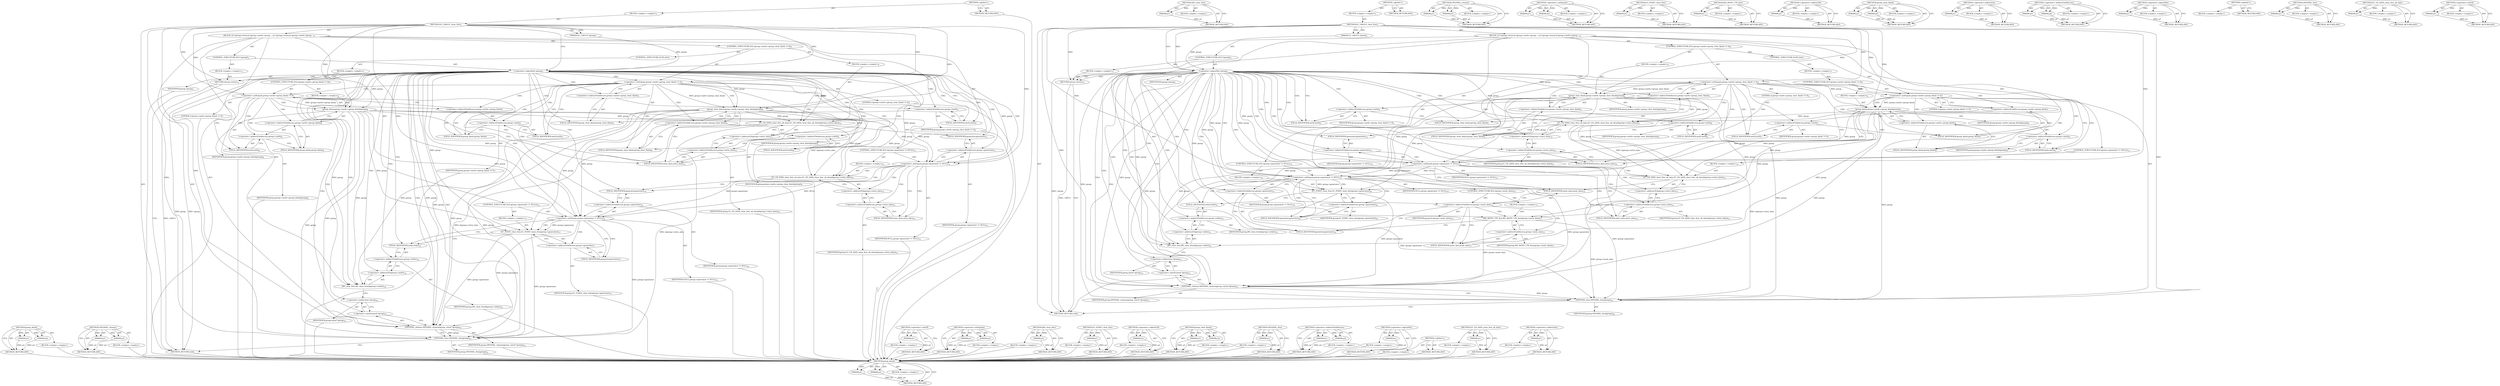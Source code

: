 digraph "&lt;operator&gt;.sizeOf" {
vulnerable_128 [label=<(METHOD,group_finish)>];
vulnerable_129 [label=<(PARAM,p1)>];
vulnerable_130 [label=<(PARAM,p2)>];
vulnerable_131 [label=<(BLOCK,&lt;empty&gt;,&lt;empty&gt;)>];
vulnerable_132 [label=<(METHOD_RETURN,ANY)>];
vulnerable_149 [label=<(METHOD,OPENSSL_cleanse)>];
vulnerable_150 [label=<(PARAM,p1)>];
vulnerable_151 [label=<(PARAM,p2)>];
vulnerable_152 [label=<(BLOCK,&lt;empty&gt;,&lt;empty&gt;)>];
vulnerable_153 [label=<(METHOD_RETURN,ANY)>];
vulnerable_6 [label=<(METHOD,&lt;global&gt;)<SUB>1</SUB>>];
vulnerable_7 [label=<(BLOCK,&lt;empty&gt;,&lt;empty&gt;)<SUB>1</SUB>>];
vulnerable_8 [label=<(METHOD,EC_GROUP_clear_free)<SUB>1</SUB>>];
vulnerable_9 [label=<(PARAM,EC_GROUP *group)<SUB>1</SUB>>];
vulnerable_10 [label=<(BLOCK,{
	if (!group) return;

	if (group-&gt;meth-&gt;group...,{
	if (!group) return;

	if (group-&gt;meth-&gt;group...)<SUB>2</SUB>>];
vulnerable_11 [label=<(CONTROL_STRUCTURE,IF,if (!group))<SUB>3</SUB>>];
vulnerable_12 [label=<(&lt;operator&gt;.logicalNot,!group)<SUB>3</SUB>>];
vulnerable_13 [label=<(IDENTIFIER,group,!group)<SUB>3</SUB>>];
vulnerable_14 [label=<(BLOCK,&lt;empty&gt;,&lt;empty&gt;)<SUB>3</SUB>>];
vulnerable_15 [label=<(RETURN,return;,return;)<SUB>3</SUB>>];
vulnerable_16 [label=<(CONTROL_STRUCTURE,IF,if (group-&gt;meth-&gt;group_clear_finish != 0))<SUB>5</SUB>>];
vulnerable_17 [label=<(&lt;operator&gt;.notEquals,group-&gt;meth-&gt;group_clear_finish != 0)<SUB>5</SUB>>];
vulnerable_18 [label=<(&lt;operator&gt;.indirectFieldAccess,group-&gt;meth-&gt;group_clear_finish)<SUB>5</SUB>>];
vulnerable_19 [label=<(&lt;operator&gt;.indirectFieldAccess,group-&gt;meth)<SUB>5</SUB>>];
vulnerable_20 [label=<(IDENTIFIER,group,group-&gt;meth-&gt;group_clear_finish != 0)<SUB>5</SUB>>];
vulnerable_21 [label=<(FIELD_IDENTIFIER,meth,meth)<SUB>5</SUB>>];
vulnerable_22 [label=<(FIELD_IDENTIFIER,group_clear_finish,group_clear_finish)<SUB>5</SUB>>];
vulnerable_23 [label=<(LITERAL,0,group-&gt;meth-&gt;group_clear_finish != 0)<SUB>5</SUB>>];
vulnerable_24 [label=<(BLOCK,&lt;empty&gt;,&lt;empty&gt;)<SUB>6</SUB>>];
vulnerable_25 [label=<(group_clear_finish,group-&gt;meth-&gt;group_clear_finish(group))<SUB>6</SUB>>];
vulnerable_26 [label=<(&lt;operator&gt;.indirectFieldAccess,group-&gt;meth-&gt;group_clear_finish)<SUB>6</SUB>>];
vulnerable_27 [label=<(&lt;operator&gt;.indirectFieldAccess,group-&gt;meth)<SUB>6</SUB>>];
vulnerable_28 [label=<(IDENTIFIER,group,group-&gt;meth-&gt;group_clear_finish(group))<SUB>6</SUB>>];
vulnerable_29 [label=<(FIELD_IDENTIFIER,meth,meth)<SUB>6</SUB>>];
vulnerable_30 [label=<(FIELD_IDENTIFIER,group_clear_finish,group_clear_finish)<SUB>6</SUB>>];
vulnerable_31 [label=<(IDENTIFIER,group,group-&gt;meth-&gt;group_clear_finish(group))<SUB>6</SUB>>];
vulnerable_32 [label=<(CONTROL_STRUCTURE,ELSE,else)<SUB>7</SUB>>];
vulnerable_33 [label=<(BLOCK,&lt;empty&gt;,&lt;empty&gt;)<SUB>7</SUB>>];
vulnerable_34 [label=<(CONTROL_STRUCTURE,IF,if (group-&gt;meth-&gt;group_finish != 0))<SUB>7</SUB>>];
vulnerable_35 [label=<(&lt;operator&gt;.notEquals,group-&gt;meth-&gt;group_finish != 0)<SUB>7</SUB>>];
vulnerable_36 [label=<(&lt;operator&gt;.indirectFieldAccess,group-&gt;meth-&gt;group_finish)<SUB>7</SUB>>];
vulnerable_37 [label=<(&lt;operator&gt;.indirectFieldAccess,group-&gt;meth)<SUB>7</SUB>>];
vulnerable_38 [label=<(IDENTIFIER,group,group-&gt;meth-&gt;group_finish != 0)<SUB>7</SUB>>];
vulnerable_39 [label=<(FIELD_IDENTIFIER,meth,meth)<SUB>7</SUB>>];
vulnerable_40 [label=<(FIELD_IDENTIFIER,group_finish,group_finish)<SUB>7</SUB>>];
vulnerable_41 [label=<(LITERAL,0,group-&gt;meth-&gt;group_finish != 0)<SUB>7</SUB>>];
vulnerable_42 [label=<(BLOCK,&lt;empty&gt;,&lt;empty&gt;)<SUB>8</SUB>>];
vulnerable_43 [label=<(group_finish,group-&gt;meth-&gt;group_finish(group))<SUB>8</SUB>>];
vulnerable_44 [label=<(&lt;operator&gt;.indirectFieldAccess,group-&gt;meth-&gt;group_finish)<SUB>8</SUB>>];
vulnerable_45 [label=<(&lt;operator&gt;.indirectFieldAccess,group-&gt;meth)<SUB>8</SUB>>];
vulnerable_46 [label=<(IDENTIFIER,group,group-&gt;meth-&gt;group_finish(group))<SUB>8</SUB>>];
vulnerable_47 [label=<(FIELD_IDENTIFIER,meth,meth)<SUB>8</SUB>>];
vulnerable_48 [label=<(FIELD_IDENTIFIER,group_finish,group_finish)<SUB>8</SUB>>];
vulnerable_49 [label=<(IDENTIFIER,group,group-&gt;meth-&gt;group_finish(group))<SUB>8</SUB>>];
vulnerable_50 [label=<(EC_EX_DATA_clear_free_all_data,EC_EX_DATA_clear_free_all_data(&amp;group-&gt;extra_data))<SUB>10</SUB>>];
vulnerable_51 [label=<(&lt;operator&gt;.addressOf,&amp;group-&gt;extra_data)<SUB>10</SUB>>];
vulnerable_52 [label=<(&lt;operator&gt;.indirectFieldAccess,group-&gt;extra_data)<SUB>10</SUB>>];
vulnerable_53 [label=<(IDENTIFIER,group,EC_EX_DATA_clear_free_all_data(&amp;group-&gt;extra_data))<SUB>10</SUB>>];
vulnerable_54 [label=<(FIELD_IDENTIFIER,extra_data,extra_data)<SUB>10</SUB>>];
vulnerable_55 [label=<(CONTROL_STRUCTURE,IF,if (group-&gt;generator != NULL))<SUB>12</SUB>>];
vulnerable_56 [label=<(&lt;operator&gt;.notEquals,group-&gt;generator != NULL)<SUB>12</SUB>>];
vulnerable_57 [label=<(&lt;operator&gt;.indirectFieldAccess,group-&gt;generator)<SUB>12</SUB>>];
vulnerable_58 [label=<(IDENTIFIER,group,group-&gt;generator != NULL)<SUB>12</SUB>>];
vulnerable_59 [label=<(FIELD_IDENTIFIER,generator,generator)<SUB>12</SUB>>];
vulnerable_60 [label=<(IDENTIFIER,NULL,group-&gt;generator != NULL)<SUB>12</SUB>>];
vulnerable_61 [label=<(BLOCK,&lt;empty&gt;,&lt;empty&gt;)<SUB>14</SUB>>];
vulnerable_62 [label=<(EC_EX_DATA_clear_free_all_data,EC_EX_DATA_clear_free_all_data(&amp;group-&gt;extra_data))<SUB>14</SUB>>];
vulnerable_63 [label=<(&lt;operator&gt;.addressOf,&amp;group-&gt;extra_data)<SUB>14</SUB>>];
vulnerable_64 [label=<(&lt;operator&gt;.indirectFieldAccess,group-&gt;extra_data)<SUB>14</SUB>>];
vulnerable_65 [label=<(IDENTIFIER,group,EC_EX_DATA_clear_free_all_data(&amp;group-&gt;extra_data))<SUB>14</SUB>>];
vulnerable_66 [label=<(FIELD_IDENTIFIER,extra_data,extra_data)<SUB>14</SUB>>];
vulnerable_67 [label=<(CONTROL_STRUCTURE,IF,if (group-&gt;generator != NULL))<SUB>16</SUB>>];
vulnerable_68 [label=<(&lt;operator&gt;.notEquals,group-&gt;generator != NULL)<SUB>16</SUB>>];
vulnerable_69 [label=<(&lt;operator&gt;.indirectFieldAccess,group-&gt;generator)<SUB>16</SUB>>];
vulnerable_70 [label=<(IDENTIFIER,group,group-&gt;generator != NULL)<SUB>16</SUB>>];
vulnerable_71 [label=<(FIELD_IDENTIFIER,generator,generator)<SUB>16</SUB>>];
vulnerable_72 [label=<(IDENTIFIER,NULL,group-&gt;generator != NULL)<SUB>16</SUB>>];
vulnerable_73 [label=<(BLOCK,&lt;empty&gt;,&lt;empty&gt;)<SUB>17</SUB>>];
vulnerable_74 [label=<(EC_POINT_clear_free,EC_POINT_clear_free(group-&gt;generator))<SUB>17</SUB>>];
vulnerable_75 [label=<(&lt;operator&gt;.indirectFieldAccess,group-&gt;generator)<SUB>17</SUB>>];
vulnerable_76 [label=<(IDENTIFIER,group,EC_POINT_clear_free(group-&gt;generator))<SUB>17</SUB>>];
vulnerable_77 [label=<(FIELD_IDENTIFIER,generator,generator)<SUB>17</SUB>>];
vulnerable_78 [label=<(BN_clear_free,BN_clear_free(&amp;group-&gt;order))<SUB>18</SUB>>];
vulnerable_79 [label=<(&lt;operator&gt;.addressOf,&amp;group-&gt;order)<SUB>18</SUB>>];
vulnerable_80 [label=<(&lt;operator&gt;.indirectFieldAccess,group-&gt;order)<SUB>18</SUB>>];
vulnerable_81 [label=<(IDENTIFIER,group,BN_clear_free(&amp;group-&gt;order))<SUB>18</SUB>>];
vulnerable_82 [label=<(FIELD_IDENTIFIER,order,order)<SUB>18</SUB>>];
vulnerable_83 [label=<(OPENSSL_cleanse,OPENSSL_cleanse(group, sizeof *group))<SUB>20</SUB>>];
vulnerable_84 [label=<(IDENTIFIER,group,OPENSSL_cleanse(group, sizeof *group))<SUB>20</SUB>>];
vulnerable_85 [label=<(&lt;operator&gt;.sizeOf,sizeof *group)<SUB>20</SUB>>];
vulnerable_86 [label=<(&lt;operator&gt;.indirection,*group)<SUB>20</SUB>>];
vulnerable_87 [label=<(IDENTIFIER,group,sizeof *group)<SUB>20</SUB>>];
vulnerable_88 [label=<(OPENSSL_free,OPENSSL_free(group))<SUB>21</SUB>>];
vulnerable_89 [label=<(IDENTIFIER,group,OPENSSL_free(group))<SUB>21</SUB>>];
vulnerable_90 [label=<(METHOD_RETURN,void)<SUB>1</SUB>>];
vulnerable_92 [label=<(METHOD_RETURN,ANY)<SUB>1</SUB>>];
vulnerable_154 [label=<(METHOD,&lt;operator&gt;.sizeOf)>];
vulnerable_155 [label=<(PARAM,p1)>];
vulnerable_156 [label=<(BLOCK,&lt;empty&gt;,&lt;empty&gt;)>];
vulnerable_157 [label=<(METHOD_RETURN,ANY)>];
vulnerable_113 [label=<(METHOD,&lt;operator&gt;.notEquals)>];
vulnerable_114 [label=<(PARAM,p1)>];
vulnerable_115 [label=<(PARAM,p2)>];
vulnerable_116 [label=<(BLOCK,&lt;empty&gt;,&lt;empty&gt;)>];
vulnerable_117 [label=<(METHOD_RETURN,ANY)>];
vulnerable_145 [label=<(METHOD,BN_clear_free)>];
vulnerable_146 [label=<(PARAM,p1)>];
vulnerable_147 [label=<(BLOCK,&lt;empty&gt;,&lt;empty&gt;)>];
vulnerable_148 [label=<(METHOD_RETURN,ANY)>];
vulnerable_141 [label=<(METHOD,EC_POINT_clear_free)>];
vulnerable_142 [label=<(PARAM,p1)>];
vulnerable_143 [label=<(BLOCK,&lt;empty&gt;,&lt;empty&gt;)>];
vulnerable_144 [label=<(METHOD_RETURN,ANY)>];
vulnerable_137 [label=<(METHOD,&lt;operator&gt;.addressOf)>];
vulnerable_138 [label=<(PARAM,p1)>];
vulnerable_139 [label=<(BLOCK,&lt;empty&gt;,&lt;empty&gt;)>];
vulnerable_140 [label=<(METHOD_RETURN,ANY)>];
vulnerable_123 [label=<(METHOD,group_clear_finish)>];
vulnerable_124 [label=<(PARAM,p1)>];
vulnerable_125 [label=<(PARAM,p2)>];
vulnerable_126 [label=<(BLOCK,&lt;empty&gt;,&lt;empty&gt;)>];
vulnerable_127 [label=<(METHOD_RETURN,ANY)>];
vulnerable_162 [label=<(METHOD,OPENSSL_free)>];
vulnerable_163 [label=<(PARAM,p1)>];
vulnerable_164 [label=<(BLOCK,&lt;empty&gt;,&lt;empty&gt;)>];
vulnerable_165 [label=<(METHOD_RETURN,ANY)>];
vulnerable_118 [label=<(METHOD,&lt;operator&gt;.indirectFieldAccess)>];
vulnerable_119 [label=<(PARAM,p1)>];
vulnerable_120 [label=<(PARAM,p2)>];
vulnerable_121 [label=<(BLOCK,&lt;empty&gt;,&lt;empty&gt;)>];
vulnerable_122 [label=<(METHOD_RETURN,ANY)>];
vulnerable_109 [label=<(METHOD,&lt;operator&gt;.logicalNot)>];
vulnerable_110 [label=<(PARAM,p1)>];
vulnerable_111 [label=<(BLOCK,&lt;empty&gt;,&lt;empty&gt;)>];
vulnerable_112 [label=<(METHOD_RETURN,ANY)>];
vulnerable_103 [label=<(METHOD,&lt;global&gt;)<SUB>1</SUB>>];
vulnerable_104 [label=<(BLOCK,&lt;empty&gt;,&lt;empty&gt;)>];
vulnerable_105 [label=<(METHOD_RETURN,ANY)>];
vulnerable_133 [label=<(METHOD,EC_EX_DATA_clear_free_all_data)>];
vulnerable_134 [label=<(PARAM,p1)>];
vulnerable_135 [label=<(BLOCK,&lt;empty&gt;,&lt;empty&gt;)>];
vulnerable_136 [label=<(METHOD_RETURN,ANY)>];
vulnerable_158 [label=<(METHOD,&lt;operator&gt;.indirection)>];
vulnerable_159 [label=<(PARAM,p1)>];
vulnerable_160 [label=<(BLOCK,&lt;empty&gt;,&lt;empty&gt;)>];
vulnerable_161 [label=<(METHOD_RETURN,ANY)>];
fixed_137 [label=<(METHOD,group_finish)>];
fixed_138 [label=<(PARAM,p1)>];
fixed_139 [label=<(PARAM,p2)>];
fixed_140 [label=<(BLOCK,&lt;empty&gt;,&lt;empty&gt;)>];
fixed_141 [label=<(METHOD_RETURN,ANY)>];
fixed_158 [label=<(METHOD,BN_clear_free)>];
fixed_159 [label=<(PARAM,p1)>];
fixed_160 [label=<(BLOCK,&lt;empty&gt;,&lt;empty&gt;)>];
fixed_161 [label=<(METHOD_RETURN,ANY)>];
fixed_6 [label=<(METHOD,&lt;global&gt;)<SUB>1</SUB>>];
fixed_7 [label=<(BLOCK,&lt;empty&gt;,&lt;empty&gt;)<SUB>1</SUB>>];
fixed_8 [label=<(METHOD,EC_GROUP_clear_free)<SUB>1</SUB>>];
fixed_9 [label=<(PARAM,EC_GROUP *group)<SUB>1</SUB>>];
fixed_10 [label=<(BLOCK,{
	if (!group) return;

	if (group-&gt;meth-&gt;group...,{
	if (!group) return;

	if (group-&gt;meth-&gt;group...)<SUB>2</SUB>>];
fixed_11 [label=<(CONTROL_STRUCTURE,IF,if (!group))<SUB>3</SUB>>];
fixed_12 [label=<(&lt;operator&gt;.logicalNot,!group)<SUB>3</SUB>>];
fixed_13 [label=<(IDENTIFIER,group,!group)<SUB>3</SUB>>];
fixed_14 [label=<(BLOCK,&lt;empty&gt;,&lt;empty&gt;)<SUB>3</SUB>>];
fixed_15 [label=<(RETURN,return;,return;)<SUB>3</SUB>>];
fixed_16 [label=<(CONTROL_STRUCTURE,IF,if (group-&gt;meth-&gt;group_clear_finish != 0))<SUB>5</SUB>>];
fixed_17 [label=<(&lt;operator&gt;.notEquals,group-&gt;meth-&gt;group_clear_finish != 0)<SUB>5</SUB>>];
fixed_18 [label=<(&lt;operator&gt;.indirectFieldAccess,group-&gt;meth-&gt;group_clear_finish)<SUB>5</SUB>>];
fixed_19 [label=<(&lt;operator&gt;.indirectFieldAccess,group-&gt;meth)<SUB>5</SUB>>];
fixed_20 [label=<(IDENTIFIER,group,group-&gt;meth-&gt;group_clear_finish != 0)<SUB>5</SUB>>];
fixed_21 [label=<(FIELD_IDENTIFIER,meth,meth)<SUB>5</SUB>>];
fixed_22 [label=<(FIELD_IDENTIFIER,group_clear_finish,group_clear_finish)<SUB>5</SUB>>];
fixed_23 [label=<(LITERAL,0,group-&gt;meth-&gt;group_clear_finish != 0)<SUB>5</SUB>>];
fixed_24 [label=<(BLOCK,&lt;empty&gt;,&lt;empty&gt;)<SUB>6</SUB>>];
fixed_25 [label=<(group_clear_finish,group-&gt;meth-&gt;group_clear_finish(group))<SUB>6</SUB>>];
fixed_26 [label=<(&lt;operator&gt;.indirectFieldAccess,group-&gt;meth-&gt;group_clear_finish)<SUB>6</SUB>>];
fixed_27 [label=<(&lt;operator&gt;.indirectFieldAccess,group-&gt;meth)<SUB>6</SUB>>];
fixed_28 [label=<(IDENTIFIER,group,group-&gt;meth-&gt;group_clear_finish(group))<SUB>6</SUB>>];
fixed_29 [label=<(FIELD_IDENTIFIER,meth,meth)<SUB>6</SUB>>];
fixed_30 [label=<(FIELD_IDENTIFIER,group_clear_finish,group_clear_finish)<SUB>6</SUB>>];
fixed_31 [label=<(IDENTIFIER,group,group-&gt;meth-&gt;group_clear_finish(group))<SUB>6</SUB>>];
fixed_32 [label=<(CONTROL_STRUCTURE,ELSE,else)<SUB>7</SUB>>];
fixed_33 [label=<(BLOCK,&lt;empty&gt;,&lt;empty&gt;)<SUB>7</SUB>>];
fixed_34 [label=<(CONTROL_STRUCTURE,IF,if (group-&gt;meth-&gt;group_finish != 0))<SUB>7</SUB>>];
fixed_35 [label=<(&lt;operator&gt;.notEquals,group-&gt;meth-&gt;group_finish != 0)<SUB>7</SUB>>];
fixed_36 [label=<(&lt;operator&gt;.indirectFieldAccess,group-&gt;meth-&gt;group_finish)<SUB>7</SUB>>];
fixed_37 [label=<(&lt;operator&gt;.indirectFieldAccess,group-&gt;meth)<SUB>7</SUB>>];
fixed_38 [label=<(IDENTIFIER,group,group-&gt;meth-&gt;group_finish != 0)<SUB>7</SUB>>];
fixed_39 [label=<(FIELD_IDENTIFIER,meth,meth)<SUB>7</SUB>>];
fixed_40 [label=<(FIELD_IDENTIFIER,group_finish,group_finish)<SUB>7</SUB>>];
fixed_41 [label=<(LITERAL,0,group-&gt;meth-&gt;group_finish != 0)<SUB>7</SUB>>];
fixed_42 [label=<(BLOCK,&lt;empty&gt;,&lt;empty&gt;)<SUB>8</SUB>>];
fixed_43 [label=<(group_finish,group-&gt;meth-&gt;group_finish(group))<SUB>8</SUB>>];
fixed_44 [label=<(&lt;operator&gt;.indirectFieldAccess,group-&gt;meth-&gt;group_finish)<SUB>8</SUB>>];
fixed_45 [label=<(&lt;operator&gt;.indirectFieldAccess,group-&gt;meth)<SUB>8</SUB>>];
fixed_46 [label=<(IDENTIFIER,group,group-&gt;meth-&gt;group_finish(group))<SUB>8</SUB>>];
fixed_47 [label=<(FIELD_IDENTIFIER,meth,meth)<SUB>8</SUB>>];
fixed_48 [label=<(FIELD_IDENTIFIER,group_finish,group_finish)<SUB>8</SUB>>];
fixed_49 [label=<(IDENTIFIER,group,group-&gt;meth-&gt;group_finish(group))<SUB>8</SUB>>];
fixed_50 [label=<(EC_EX_DATA_clear_free_all_data,EC_EX_DATA_clear_free_all_data(&amp;group-&gt;extra_data))<SUB>10</SUB>>];
fixed_51 [label=<(&lt;operator&gt;.addressOf,&amp;group-&gt;extra_data)<SUB>10</SUB>>];
fixed_52 [label=<(&lt;operator&gt;.indirectFieldAccess,group-&gt;extra_data)<SUB>10</SUB>>];
fixed_53 [label=<(IDENTIFIER,group,EC_EX_DATA_clear_free_all_data(&amp;group-&gt;extra_data))<SUB>10</SUB>>];
fixed_54 [label=<(FIELD_IDENTIFIER,extra_data,extra_data)<SUB>10</SUB>>];
fixed_55 [label=<(CONTROL_STRUCTURE,IF,if (group-&gt;generator != NULL))<SUB>12</SUB>>];
fixed_56 [label=<(&lt;operator&gt;.notEquals,group-&gt;generator != NULL)<SUB>12</SUB>>];
fixed_57 [label=<(&lt;operator&gt;.indirectFieldAccess,group-&gt;generator)<SUB>12</SUB>>];
fixed_58 [label=<(IDENTIFIER,group,group-&gt;generator != NULL)<SUB>12</SUB>>];
fixed_59 [label=<(FIELD_IDENTIFIER,generator,generator)<SUB>12</SUB>>];
fixed_60 [label=<(IDENTIFIER,NULL,group-&gt;generator != NULL)<SUB>12</SUB>>];
fixed_61 [label=<(BLOCK,&lt;empty&gt;,&lt;empty&gt;)<SUB>14</SUB>>];
fixed_62 [label=<(EC_EX_DATA_clear_free_all_data,EC_EX_DATA_clear_free_all_data(&amp;group-&gt;extra_data))<SUB>14</SUB>>];
fixed_63 [label=<(&lt;operator&gt;.addressOf,&amp;group-&gt;extra_data)<SUB>14</SUB>>];
fixed_64 [label=<(&lt;operator&gt;.indirectFieldAccess,group-&gt;extra_data)<SUB>14</SUB>>];
fixed_65 [label=<(IDENTIFIER,group,EC_EX_DATA_clear_free_all_data(&amp;group-&gt;extra_data))<SUB>14</SUB>>];
fixed_66 [label=<(FIELD_IDENTIFIER,extra_data,extra_data)<SUB>14</SUB>>];
fixed_67 [label=<(CONTROL_STRUCTURE,IF,if (group-&gt;mont_data))<SUB>16</SUB>>];
fixed_68 [label=<(&lt;operator&gt;.indirectFieldAccess,group-&gt;mont_data)<SUB>16</SUB>>];
fixed_69 [label=<(IDENTIFIER,group,if (group-&gt;mont_data))<SUB>16</SUB>>];
fixed_70 [label=<(FIELD_IDENTIFIER,mont_data,mont_data)<SUB>16</SUB>>];
fixed_71 [label=<(BLOCK,&lt;empty&gt;,&lt;empty&gt;)<SUB>17</SUB>>];
fixed_72 [label=<(BN_MONT_CTX_free,BN_MONT_CTX_free(group-&gt;mont_data))<SUB>17</SUB>>];
fixed_73 [label=<(&lt;operator&gt;.indirectFieldAccess,group-&gt;mont_data)<SUB>17</SUB>>];
fixed_74 [label=<(IDENTIFIER,group,BN_MONT_CTX_free(group-&gt;mont_data))<SUB>17</SUB>>];
fixed_75 [label=<(FIELD_IDENTIFIER,mont_data,mont_data)<SUB>17</SUB>>];
fixed_76 [label=<(CONTROL_STRUCTURE,IF,if (group-&gt;generator != NULL))<SUB>19</SUB>>];
fixed_77 [label=<(&lt;operator&gt;.notEquals,group-&gt;generator != NULL)<SUB>19</SUB>>];
fixed_78 [label=<(&lt;operator&gt;.indirectFieldAccess,group-&gt;generator)<SUB>19</SUB>>];
fixed_79 [label=<(IDENTIFIER,group,group-&gt;generator != NULL)<SUB>19</SUB>>];
fixed_80 [label=<(FIELD_IDENTIFIER,generator,generator)<SUB>19</SUB>>];
fixed_81 [label=<(IDENTIFIER,NULL,group-&gt;generator != NULL)<SUB>19</SUB>>];
fixed_82 [label=<(BLOCK,&lt;empty&gt;,&lt;empty&gt;)<SUB>20</SUB>>];
fixed_83 [label=<(EC_POINT_clear_free,EC_POINT_clear_free(group-&gt;generator))<SUB>20</SUB>>];
fixed_84 [label=<(&lt;operator&gt;.indirectFieldAccess,group-&gt;generator)<SUB>20</SUB>>];
fixed_85 [label=<(IDENTIFIER,group,EC_POINT_clear_free(group-&gt;generator))<SUB>20</SUB>>];
fixed_86 [label=<(FIELD_IDENTIFIER,generator,generator)<SUB>20</SUB>>];
fixed_87 [label=<(BN_clear_free,BN_clear_free(&amp;group-&gt;order))<SUB>21</SUB>>];
fixed_88 [label=<(&lt;operator&gt;.addressOf,&amp;group-&gt;order)<SUB>21</SUB>>];
fixed_89 [label=<(&lt;operator&gt;.indirectFieldAccess,group-&gt;order)<SUB>21</SUB>>];
fixed_90 [label=<(IDENTIFIER,group,BN_clear_free(&amp;group-&gt;order))<SUB>21</SUB>>];
fixed_91 [label=<(FIELD_IDENTIFIER,order,order)<SUB>21</SUB>>];
fixed_92 [label=<(OPENSSL_cleanse,OPENSSL_cleanse(group, sizeof *group))<SUB>23</SUB>>];
fixed_93 [label=<(IDENTIFIER,group,OPENSSL_cleanse(group, sizeof *group))<SUB>23</SUB>>];
fixed_94 [label=<(&lt;operator&gt;.sizeOf,sizeof *group)<SUB>23</SUB>>];
fixed_95 [label=<(&lt;operator&gt;.indirection,*group)<SUB>23</SUB>>];
fixed_96 [label=<(IDENTIFIER,group,sizeof *group)<SUB>23</SUB>>];
fixed_97 [label=<(OPENSSL_free,OPENSSL_free(group))<SUB>24</SUB>>];
fixed_98 [label=<(IDENTIFIER,group,OPENSSL_free(group))<SUB>24</SUB>>];
fixed_99 [label=<(METHOD_RETURN,void)<SUB>1</SUB>>];
fixed_101 [label=<(METHOD_RETURN,ANY)<SUB>1</SUB>>];
fixed_162 [label=<(METHOD,OPENSSL_cleanse)>];
fixed_163 [label=<(PARAM,p1)>];
fixed_164 [label=<(PARAM,p2)>];
fixed_165 [label=<(BLOCK,&lt;empty&gt;,&lt;empty&gt;)>];
fixed_166 [label=<(METHOD_RETURN,ANY)>];
fixed_122 [label=<(METHOD,&lt;operator&gt;.notEquals)>];
fixed_123 [label=<(PARAM,p1)>];
fixed_124 [label=<(PARAM,p2)>];
fixed_125 [label=<(BLOCK,&lt;empty&gt;,&lt;empty&gt;)>];
fixed_126 [label=<(METHOD_RETURN,ANY)>];
fixed_154 [label=<(METHOD,EC_POINT_clear_free)>];
fixed_155 [label=<(PARAM,p1)>];
fixed_156 [label=<(BLOCK,&lt;empty&gt;,&lt;empty&gt;)>];
fixed_157 [label=<(METHOD_RETURN,ANY)>];
fixed_150 [label=<(METHOD,BN_MONT_CTX_free)>];
fixed_151 [label=<(PARAM,p1)>];
fixed_152 [label=<(BLOCK,&lt;empty&gt;,&lt;empty&gt;)>];
fixed_153 [label=<(METHOD_RETURN,ANY)>];
fixed_146 [label=<(METHOD,&lt;operator&gt;.addressOf)>];
fixed_147 [label=<(PARAM,p1)>];
fixed_148 [label=<(BLOCK,&lt;empty&gt;,&lt;empty&gt;)>];
fixed_149 [label=<(METHOD_RETURN,ANY)>];
fixed_132 [label=<(METHOD,group_clear_finish)>];
fixed_133 [label=<(PARAM,p1)>];
fixed_134 [label=<(PARAM,p2)>];
fixed_135 [label=<(BLOCK,&lt;empty&gt;,&lt;empty&gt;)>];
fixed_136 [label=<(METHOD_RETURN,ANY)>];
fixed_171 [label=<(METHOD,&lt;operator&gt;.indirection)>];
fixed_172 [label=<(PARAM,p1)>];
fixed_173 [label=<(BLOCK,&lt;empty&gt;,&lt;empty&gt;)>];
fixed_174 [label=<(METHOD_RETURN,ANY)>];
fixed_127 [label=<(METHOD,&lt;operator&gt;.indirectFieldAccess)>];
fixed_128 [label=<(PARAM,p1)>];
fixed_129 [label=<(PARAM,p2)>];
fixed_130 [label=<(BLOCK,&lt;empty&gt;,&lt;empty&gt;)>];
fixed_131 [label=<(METHOD_RETURN,ANY)>];
fixed_118 [label=<(METHOD,&lt;operator&gt;.logicalNot)>];
fixed_119 [label=<(PARAM,p1)>];
fixed_120 [label=<(BLOCK,&lt;empty&gt;,&lt;empty&gt;)>];
fixed_121 [label=<(METHOD_RETURN,ANY)>];
fixed_112 [label=<(METHOD,&lt;global&gt;)<SUB>1</SUB>>];
fixed_113 [label=<(BLOCK,&lt;empty&gt;,&lt;empty&gt;)>];
fixed_114 [label=<(METHOD_RETURN,ANY)>];
fixed_175 [label=<(METHOD,OPENSSL_free)>];
fixed_176 [label=<(PARAM,p1)>];
fixed_177 [label=<(BLOCK,&lt;empty&gt;,&lt;empty&gt;)>];
fixed_178 [label=<(METHOD_RETURN,ANY)>];
fixed_142 [label=<(METHOD,EC_EX_DATA_clear_free_all_data)>];
fixed_143 [label=<(PARAM,p1)>];
fixed_144 [label=<(BLOCK,&lt;empty&gt;,&lt;empty&gt;)>];
fixed_145 [label=<(METHOD_RETURN,ANY)>];
fixed_167 [label=<(METHOD,&lt;operator&gt;.sizeOf)>];
fixed_168 [label=<(PARAM,p1)>];
fixed_169 [label=<(BLOCK,&lt;empty&gt;,&lt;empty&gt;)>];
fixed_170 [label=<(METHOD_RETURN,ANY)>];
vulnerable_128 -> vulnerable_129  [key=0, label="AST: "];
vulnerable_128 -> vulnerable_129  [key=1, label="DDG: "];
vulnerable_128 -> vulnerable_131  [key=0, label="AST: "];
vulnerable_128 -> vulnerable_130  [key=0, label="AST: "];
vulnerable_128 -> vulnerable_130  [key=1, label="DDG: "];
vulnerable_128 -> vulnerable_132  [key=0, label="AST: "];
vulnerable_128 -> vulnerable_132  [key=1, label="CFG: "];
vulnerable_129 -> vulnerable_132  [key=0, label="DDG: p1"];
vulnerable_130 -> vulnerable_132  [key=0, label="DDG: p2"];
vulnerable_131 -> fixed_137  [key=0];
vulnerable_132 -> fixed_137  [key=0];
vulnerable_149 -> vulnerable_150  [key=0, label="AST: "];
vulnerable_149 -> vulnerable_150  [key=1, label="DDG: "];
vulnerable_149 -> vulnerable_152  [key=0, label="AST: "];
vulnerable_149 -> vulnerable_151  [key=0, label="AST: "];
vulnerable_149 -> vulnerable_151  [key=1, label="DDG: "];
vulnerable_149 -> vulnerable_153  [key=0, label="AST: "];
vulnerable_149 -> vulnerable_153  [key=1, label="CFG: "];
vulnerable_150 -> vulnerable_153  [key=0, label="DDG: p1"];
vulnerable_151 -> vulnerable_153  [key=0, label="DDG: p2"];
vulnerable_152 -> fixed_137  [key=0];
vulnerable_153 -> fixed_137  [key=0];
vulnerable_6 -> vulnerable_7  [key=0, label="AST: "];
vulnerable_6 -> vulnerable_92  [key=0, label="AST: "];
vulnerable_6 -> vulnerable_92  [key=1, label="CFG: "];
vulnerable_7 -> vulnerable_8  [key=0, label="AST: "];
vulnerable_8 -> vulnerable_9  [key=0, label="AST: "];
vulnerable_8 -> vulnerable_9  [key=1, label="DDG: "];
vulnerable_8 -> vulnerable_10  [key=0, label="AST: "];
vulnerable_8 -> vulnerable_90  [key=0, label="AST: "];
vulnerable_8 -> vulnerable_12  [key=0, label="CFG: "];
vulnerable_8 -> vulnerable_12  [key=1, label="DDG: "];
vulnerable_8 -> vulnerable_83  [key=0, label="DDG: "];
vulnerable_8 -> vulnerable_88  [key=0, label="DDG: "];
vulnerable_8 -> vulnerable_15  [key=0, label="DDG: "];
vulnerable_8 -> vulnerable_17  [key=0, label="DDG: "];
vulnerable_8 -> vulnerable_56  [key=0, label="DDG: "];
vulnerable_8 -> vulnerable_68  [key=0, label="DDG: "];
vulnerable_8 -> vulnerable_25  [key=0, label="DDG: "];
vulnerable_8 -> vulnerable_35  [key=0, label="DDG: "];
vulnerable_8 -> vulnerable_43  [key=0, label="DDG: "];
vulnerable_9 -> vulnerable_12  [key=0, label="DDG: group"];
vulnerable_10 -> vulnerable_11  [key=0, label="AST: "];
vulnerable_10 -> vulnerable_16  [key=0, label="AST: "];
vulnerable_10 -> vulnerable_50  [key=0, label="AST: "];
vulnerable_10 -> vulnerable_55  [key=0, label="AST: "];
vulnerable_10 -> vulnerable_67  [key=0, label="AST: "];
vulnerable_10 -> vulnerable_78  [key=0, label="AST: "];
vulnerable_10 -> vulnerable_83  [key=0, label="AST: "];
vulnerable_10 -> vulnerable_88  [key=0, label="AST: "];
vulnerable_11 -> vulnerable_12  [key=0, label="AST: "];
vulnerable_11 -> vulnerable_14  [key=0, label="AST: "];
vulnerable_12 -> vulnerable_13  [key=0, label="AST: "];
vulnerable_12 -> vulnerable_15  [key=0, label="CFG: "];
vulnerable_12 -> vulnerable_15  [key=1, label="CDG: "];
vulnerable_12 -> vulnerable_21  [key=0, label="CFG: "];
vulnerable_12 -> vulnerable_21  [key=1, label="CDG: "];
vulnerable_12 -> vulnerable_90  [key=0, label="DDG: group"];
vulnerable_12 -> vulnerable_90  [key=1, label="DDG: !group"];
vulnerable_12 -> vulnerable_50  [key=0, label="DDG: group"];
vulnerable_12 -> vulnerable_50  [key=1, label="CDG: "];
vulnerable_12 -> vulnerable_78  [key=0, label="DDG: group"];
vulnerable_12 -> vulnerable_78  [key=1, label="CDG: "];
vulnerable_12 -> vulnerable_83  [key=0, label="DDG: group"];
vulnerable_12 -> vulnerable_83  [key=1, label="CDG: "];
vulnerable_12 -> vulnerable_88  [key=0, label="DDG: group"];
vulnerable_12 -> vulnerable_88  [key=1, label="CDG: "];
vulnerable_12 -> vulnerable_56  [key=0, label="DDG: group"];
vulnerable_12 -> vulnerable_56  [key=1, label="CDG: "];
vulnerable_12 -> vulnerable_68  [key=0, label="DDG: group"];
vulnerable_12 -> vulnerable_68  [key=1, label="CDG: "];
vulnerable_12 -> vulnerable_25  [key=0, label="DDG: group"];
vulnerable_12 -> vulnerable_62  [key=0, label="DDG: group"];
vulnerable_12 -> vulnerable_74  [key=0, label="DDG: group"];
vulnerable_12 -> vulnerable_43  [key=0, label="DDG: group"];
vulnerable_12 -> vulnerable_17  [key=0, label="CDG: "];
vulnerable_12 -> vulnerable_51  [key=0, label="CDG: "];
vulnerable_12 -> vulnerable_57  [key=0, label="CDG: "];
vulnerable_12 -> vulnerable_19  [key=0, label="CDG: "];
vulnerable_12 -> vulnerable_52  [key=0, label="CDG: "];
vulnerable_12 -> vulnerable_85  [key=0, label="CDG: "];
vulnerable_12 -> vulnerable_69  [key=0, label="CDG: "];
vulnerable_12 -> vulnerable_22  [key=0, label="CDG: "];
vulnerable_12 -> vulnerable_18  [key=0, label="CDG: "];
vulnerable_12 -> vulnerable_59  [key=0, label="CDG: "];
vulnerable_12 -> vulnerable_82  [key=0, label="CDG: "];
vulnerable_12 -> vulnerable_54  [key=0, label="CDG: "];
vulnerable_12 -> vulnerable_79  [key=0, label="CDG: "];
vulnerable_12 -> vulnerable_80  [key=0, label="CDG: "];
vulnerable_12 -> vulnerable_71  [key=0, label="CDG: "];
vulnerable_12 -> vulnerable_86  [key=0, label="CDG: "];
vulnerable_13 -> fixed_137  [key=0];
vulnerable_14 -> vulnerable_15  [key=0, label="AST: "];
vulnerable_15 -> vulnerable_90  [key=0, label="CFG: "];
vulnerable_15 -> vulnerable_90  [key=1, label="DDG: &lt;RET&gt;"];
vulnerable_16 -> vulnerable_17  [key=0, label="AST: "];
vulnerable_16 -> vulnerable_24  [key=0, label="AST: "];
vulnerable_16 -> vulnerable_32  [key=0, label="AST: "];
vulnerable_17 -> vulnerable_18  [key=0, label="AST: "];
vulnerable_17 -> vulnerable_23  [key=0, label="AST: "];
vulnerable_17 -> vulnerable_29  [key=0, label="CFG: "];
vulnerable_17 -> vulnerable_29  [key=1, label="CDG: "];
vulnerable_17 -> vulnerable_39  [key=0, label="CFG: "];
vulnerable_17 -> vulnerable_39  [key=1, label="CDG: "];
vulnerable_17 -> vulnerable_25  [key=0, label="DDG: group-&gt;meth-&gt;group_clear_finish"];
vulnerable_17 -> vulnerable_25  [key=1, label="CDG: "];
vulnerable_17 -> vulnerable_30  [key=0, label="CDG: "];
vulnerable_17 -> vulnerable_26  [key=0, label="CDG: "];
vulnerable_17 -> vulnerable_37  [key=0, label="CDG: "];
vulnerable_17 -> vulnerable_27  [key=0, label="CDG: "];
vulnerable_17 -> vulnerable_40  [key=0, label="CDG: "];
vulnerable_17 -> vulnerable_35  [key=0, label="CDG: "];
vulnerable_17 -> vulnerable_36  [key=0, label="CDG: "];
vulnerable_18 -> vulnerable_19  [key=0, label="AST: "];
vulnerable_18 -> vulnerable_22  [key=0, label="AST: "];
vulnerable_18 -> vulnerable_17  [key=0, label="CFG: "];
vulnerable_19 -> vulnerable_20  [key=0, label="AST: "];
vulnerable_19 -> vulnerable_21  [key=0, label="AST: "];
vulnerable_19 -> vulnerable_22  [key=0, label="CFG: "];
vulnerable_20 -> fixed_137  [key=0];
vulnerable_21 -> vulnerable_19  [key=0, label="CFG: "];
vulnerable_22 -> vulnerable_18  [key=0, label="CFG: "];
vulnerable_23 -> fixed_137  [key=0];
vulnerable_24 -> vulnerable_25  [key=0, label="AST: "];
vulnerable_25 -> vulnerable_26  [key=0, label="AST: "];
vulnerable_25 -> vulnerable_31  [key=0, label="AST: "];
vulnerable_25 -> vulnerable_54  [key=0, label="CFG: "];
vulnerable_25 -> vulnerable_50  [key=0, label="DDG: group"];
vulnerable_25 -> vulnerable_78  [key=0, label="DDG: group"];
vulnerable_25 -> vulnerable_83  [key=0, label="DDG: group"];
vulnerable_25 -> vulnerable_88  [key=0, label="DDG: group"];
vulnerable_25 -> vulnerable_56  [key=0, label="DDG: group"];
vulnerable_25 -> vulnerable_68  [key=0, label="DDG: group"];
vulnerable_25 -> vulnerable_62  [key=0, label="DDG: group"];
vulnerable_25 -> vulnerable_74  [key=0, label="DDG: group"];
vulnerable_26 -> vulnerable_27  [key=0, label="AST: "];
vulnerable_26 -> vulnerable_30  [key=0, label="AST: "];
vulnerable_26 -> vulnerable_25  [key=0, label="CFG: "];
vulnerable_27 -> vulnerable_28  [key=0, label="AST: "];
vulnerable_27 -> vulnerable_29  [key=0, label="AST: "];
vulnerable_27 -> vulnerable_30  [key=0, label="CFG: "];
vulnerable_28 -> fixed_137  [key=0];
vulnerable_29 -> vulnerable_27  [key=0, label="CFG: "];
vulnerable_30 -> vulnerable_26  [key=0, label="CFG: "];
vulnerable_31 -> fixed_137  [key=0];
vulnerable_32 -> vulnerable_33  [key=0, label="AST: "];
vulnerable_33 -> vulnerable_34  [key=0, label="AST: "];
vulnerable_34 -> vulnerable_35  [key=0, label="AST: "];
vulnerable_34 -> vulnerable_42  [key=0, label="AST: "];
vulnerable_35 -> vulnerable_36  [key=0, label="AST: "];
vulnerable_35 -> vulnerable_41  [key=0, label="AST: "];
vulnerable_35 -> vulnerable_47  [key=0, label="CFG: "];
vulnerable_35 -> vulnerable_47  [key=1, label="CDG: "];
vulnerable_35 -> vulnerable_54  [key=0, label="CFG: "];
vulnerable_35 -> vulnerable_43  [key=0, label="DDG: group-&gt;meth-&gt;group_finish"];
vulnerable_35 -> vulnerable_43  [key=1, label="CDG: "];
vulnerable_35 -> vulnerable_48  [key=0, label="CDG: "];
vulnerable_35 -> vulnerable_45  [key=0, label="CDG: "];
vulnerable_35 -> vulnerable_44  [key=0, label="CDG: "];
vulnerable_36 -> vulnerable_37  [key=0, label="AST: "];
vulnerable_36 -> vulnerable_40  [key=0, label="AST: "];
vulnerable_36 -> vulnerable_35  [key=0, label="CFG: "];
vulnerable_37 -> vulnerable_38  [key=0, label="AST: "];
vulnerable_37 -> vulnerable_39  [key=0, label="AST: "];
vulnerable_37 -> vulnerable_40  [key=0, label="CFG: "];
vulnerable_38 -> fixed_137  [key=0];
vulnerable_39 -> vulnerable_37  [key=0, label="CFG: "];
vulnerable_40 -> vulnerable_36  [key=0, label="CFG: "];
vulnerable_41 -> fixed_137  [key=0];
vulnerable_42 -> vulnerable_43  [key=0, label="AST: "];
vulnerable_43 -> vulnerable_44  [key=0, label="AST: "];
vulnerable_43 -> vulnerable_49  [key=0, label="AST: "];
vulnerable_43 -> vulnerable_54  [key=0, label="CFG: "];
vulnerable_43 -> vulnerable_50  [key=0, label="DDG: group"];
vulnerable_43 -> vulnerable_78  [key=0, label="DDG: group"];
vulnerable_43 -> vulnerable_83  [key=0, label="DDG: group"];
vulnerable_43 -> vulnerable_88  [key=0, label="DDG: group"];
vulnerable_43 -> vulnerable_56  [key=0, label="DDG: group"];
vulnerable_43 -> vulnerable_68  [key=0, label="DDG: group"];
vulnerable_43 -> vulnerable_62  [key=0, label="DDG: group"];
vulnerable_43 -> vulnerable_74  [key=0, label="DDG: group"];
vulnerable_44 -> vulnerable_45  [key=0, label="AST: "];
vulnerable_44 -> vulnerable_48  [key=0, label="AST: "];
vulnerable_44 -> vulnerable_43  [key=0, label="CFG: "];
vulnerable_45 -> vulnerable_46  [key=0, label="AST: "];
vulnerable_45 -> vulnerable_47  [key=0, label="AST: "];
vulnerable_45 -> vulnerable_48  [key=0, label="CFG: "];
vulnerable_46 -> fixed_137  [key=0];
vulnerable_47 -> vulnerable_45  [key=0, label="CFG: "];
vulnerable_48 -> vulnerable_44  [key=0, label="CFG: "];
vulnerable_49 -> fixed_137  [key=0];
vulnerable_50 -> vulnerable_51  [key=0, label="AST: "];
vulnerable_50 -> vulnerable_59  [key=0, label="CFG: "];
vulnerable_50 -> vulnerable_83  [key=0, label="DDG: &amp;group-&gt;extra_data"];
vulnerable_50 -> vulnerable_88  [key=0, label="DDG: &amp;group-&gt;extra_data"];
vulnerable_50 -> vulnerable_62  [key=0, label="DDG: &amp;group-&gt;extra_data"];
vulnerable_51 -> vulnerable_52  [key=0, label="AST: "];
vulnerable_51 -> vulnerable_50  [key=0, label="CFG: "];
vulnerable_52 -> vulnerable_53  [key=0, label="AST: "];
vulnerable_52 -> vulnerable_54  [key=0, label="AST: "];
vulnerable_52 -> vulnerable_51  [key=0, label="CFG: "];
vulnerable_53 -> fixed_137  [key=0];
vulnerable_54 -> vulnerable_52  [key=0, label="CFG: "];
vulnerable_55 -> vulnerable_56  [key=0, label="AST: "];
vulnerable_55 -> vulnerable_61  [key=0, label="AST: "];
vulnerable_56 -> vulnerable_57  [key=0, label="AST: "];
vulnerable_56 -> vulnerable_60  [key=0, label="AST: "];
vulnerable_56 -> vulnerable_66  [key=0, label="CFG: "];
vulnerable_56 -> vulnerable_66  [key=1, label="CDG: "];
vulnerable_56 -> vulnerable_71  [key=0, label="CFG: "];
vulnerable_56 -> vulnerable_68  [key=0, label="DDG: group-&gt;generator"];
vulnerable_56 -> vulnerable_68  [key=1, label="DDG: NULL"];
vulnerable_56 -> vulnerable_64  [key=0, label="CDG: "];
vulnerable_56 -> vulnerable_63  [key=0, label="CDG: "];
vulnerable_56 -> vulnerable_62  [key=0, label="CDG: "];
vulnerable_57 -> vulnerable_58  [key=0, label="AST: "];
vulnerable_57 -> vulnerable_59  [key=0, label="AST: "];
vulnerable_57 -> vulnerable_56  [key=0, label="CFG: "];
vulnerable_58 -> fixed_137  [key=0];
vulnerable_59 -> vulnerable_57  [key=0, label="CFG: "];
vulnerable_60 -> fixed_137  [key=0];
vulnerable_61 -> vulnerable_62  [key=0, label="AST: "];
vulnerable_62 -> vulnerable_63  [key=0, label="AST: "];
vulnerable_62 -> vulnerable_71  [key=0, label="CFG: "];
vulnerable_63 -> vulnerable_64  [key=0, label="AST: "];
vulnerable_63 -> vulnerable_62  [key=0, label="CFG: "];
vulnerable_64 -> vulnerable_65  [key=0, label="AST: "];
vulnerable_64 -> vulnerable_66  [key=0, label="AST: "];
vulnerable_64 -> vulnerable_63  [key=0, label="CFG: "];
vulnerable_65 -> fixed_137  [key=0];
vulnerable_66 -> vulnerable_64  [key=0, label="CFG: "];
vulnerable_67 -> vulnerable_68  [key=0, label="AST: "];
vulnerable_67 -> vulnerable_73  [key=0, label="AST: "];
vulnerable_68 -> vulnerable_69  [key=0, label="AST: "];
vulnerable_68 -> vulnerable_72  [key=0, label="AST: "];
vulnerable_68 -> vulnerable_77  [key=0, label="CFG: "];
vulnerable_68 -> vulnerable_77  [key=1, label="CDG: "];
vulnerable_68 -> vulnerable_82  [key=0, label="CFG: "];
vulnerable_68 -> vulnerable_83  [key=0, label="DDG: group-&gt;generator"];
vulnerable_68 -> vulnerable_88  [key=0, label="DDG: group-&gt;generator"];
vulnerable_68 -> vulnerable_74  [key=0, label="DDG: group-&gt;generator"];
vulnerable_68 -> vulnerable_74  [key=1, label="CDG: "];
vulnerable_68 -> vulnerable_75  [key=0, label="CDG: "];
vulnerable_69 -> vulnerable_70  [key=0, label="AST: "];
vulnerable_69 -> vulnerable_71  [key=0, label="AST: "];
vulnerable_69 -> vulnerable_68  [key=0, label="CFG: "];
vulnerable_70 -> fixed_137  [key=0];
vulnerable_71 -> vulnerable_69  [key=0, label="CFG: "];
vulnerable_72 -> fixed_137  [key=0];
vulnerable_73 -> vulnerable_74  [key=0, label="AST: "];
vulnerable_74 -> vulnerable_75  [key=0, label="AST: "];
vulnerable_74 -> vulnerable_82  [key=0, label="CFG: "];
vulnerable_74 -> vulnerable_83  [key=0, label="DDG: group-&gt;generator"];
vulnerable_74 -> vulnerable_88  [key=0, label="DDG: group-&gt;generator"];
vulnerable_75 -> vulnerable_76  [key=0, label="AST: "];
vulnerable_75 -> vulnerable_77  [key=0, label="AST: "];
vulnerable_75 -> vulnerable_74  [key=0, label="CFG: "];
vulnerable_76 -> fixed_137  [key=0];
vulnerable_77 -> vulnerable_75  [key=0, label="CFG: "];
vulnerable_78 -> vulnerable_79  [key=0, label="AST: "];
vulnerable_78 -> vulnerable_86  [key=0, label="CFG: "];
vulnerable_79 -> vulnerable_80  [key=0, label="AST: "];
vulnerable_79 -> vulnerable_78  [key=0, label="CFG: "];
vulnerable_80 -> vulnerable_81  [key=0, label="AST: "];
vulnerable_80 -> vulnerable_82  [key=0, label="AST: "];
vulnerable_80 -> vulnerable_79  [key=0, label="CFG: "];
vulnerable_81 -> fixed_137  [key=0];
vulnerable_82 -> vulnerable_80  [key=0, label="CFG: "];
vulnerable_83 -> vulnerable_84  [key=0, label="AST: "];
vulnerable_83 -> vulnerable_85  [key=0, label="AST: "];
vulnerable_83 -> vulnerable_88  [key=0, label="CFG: "];
vulnerable_83 -> vulnerable_88  [key=1, label="DDG: group"];
vulnerable_84 -> fixed_137  [key=0];
vulnerable_85 -> vulnerable_86  [key=0, label="AST: "];
vulnerable_85 -> vulnerable_83  [key=0, label="CFG: "];
vulnerable_86 -> vulnerable_87  [key=0, label="AST: "];
vulnerable_86 -> vulnerable_85  [key=0, label="CFG: "];
vulnerable_87 -> fixed_137  [key=0];
vulnerable_88 -> vulnerable_89  [key=0, label="AST: "];
vulnerable_88 -> vulnerable_90  [key=0, label="CFG: "];
vulnerable_89 -> fixed_137  [key=0];
vulnerable_90 -> fixed_137  [key=0];
vulnerable_92 -> fixed_137  [key=0];
vulnerable_154 -> vulnerable_155  [key=0, label="AST: "];
vulnerable_154 -> vulnerable_155  [key=1, label="DDG: "];
vulnerable_154 -> vulnerable_156  [key=0, label="AST: "];
vulnerable_154 -> vulnerable_157  [key=0, label="AST: "];
vulnerable_154 -> vulnerable_157  [key=1, label="CFG: "];
vulnerable_155 -> vulnerable_157  [key=0, label="DDG: p1"];
vulnerable_156 -> fixed_137  [key=0];
vulnerable_157 -> fixed_137  [key=0];
vulnerable_113 -> vulnerable_114  [key=0, label="AST: "];
vulnerable_113 -> vulnerable_114  [key=1, label="DDG: "];
vulnerable_113 -> vulnerable_116  [key=0, label="AST: "];
vulnerable_113 -> vulnerable_115  [key=0, label="AST: "];
vulnerable_113 -> vulnerable_115  [key=1, label="DDG: "];
vulnerable_113 -> vulnerable_117  [key=0, label="AST: "];
vulnerable_113 -> vulnerable_117  [key=1, label="CFG: "];
vulnerable_114 -> vulnerable_117  [key=0, label="DDG: p1"];
vulnerable_115 -> vulnerable_117  [key=0, label="DDG: p2"];
vulnerable_116 -> fixed_137  [key=0];
vulnerable_117 -> fixed_137  [key=0];
vulnerable_145 -> vulnerable_146  [key=0, label="AST: "];
vulnerable_145 -> vulnerable_146  [key=1, label="DDG: "];
vulnerable_145 -> vulnerable_147  [key=0, label="AST: "];
vulnerable_145 -> vulnerable_148  [key=0, label="AST: "];
vulnerable_145 -> vulnerable_148  [key=1, label="CFG: "];
vulnerable_146 -> vulnerable_148  [key=0, label="DDG: p1"];
vulnerable_147 -> fixed_137  [key=0];
vulnerable_148 -> fixed_137  [key=0];
vulnerable_141 -> vulnerable_142  [key=0, label="AST: "];
vulnerable_141 -> vulnerable_142  [key=1, label="DDG: "];
vulnerable_141 -> vulnerable_143  [key=0, label="AST: "];
vulnerable_141 -> vulnerable_144  [key=0, label="AST: "];
vulnerable_141 -> vulnerable_144  [key=1, label="CFG: "];
vulnerable_142 -> vulnerable_144  [key=0, label="DDG: p1"];
vulnerable_143 -> fixed_137  [key=0];
vulnerable_144 -> fixed_137  [key=0];
vulnerable_137 -> vulnerable_138  [key=0, label="AST: "];
vulnerable_137 -> vulnerable_138  [key=1, label="DDG: "];
vulnerable_137 -> vulnerable_139  [key=0, label="AST: "];
vulnerable_137 -> vulnerable_140  [key=0, label="AST: "];
vulnerable_137 -> vulnerable_140  [key=1, label="CFG: "];
vulnerable_138 -> vulnerable_140  [key=0, label="DDG: p1"];
vulnerable_139 -> fixed_137  [key=0];
vulnerable_140 -> fixed_137  [key=0];
vulnerable_123 -> vulnerable_124  [key=0, label="AST: "];
vulnerable_123 -> vulnerable_124  [key=1, label="DDG: "];
vulnerable_123 -> vulnerable_126  [key=0, label="AST: "];
vulnerable_123 -> vulnerable_125  [key=0, label="AST: "];
vulnerable_123 -> vulnerable_125  [key=1, label="DDG: "];
vulnerable_123 -> vulnerable_127  [key=0, label="AST: "];
vulnerable_123 -> vulnerable_127  [key=1, label="CFG: "];
vulnerable_124 -> vulnerable_127  [key=0, label="DDG: p1"];
vulnerable_125 -> vulnerable_127  [key=0, label="DDG: p2"];
vulnerable_126 -> fixed_137  [key=0];
vulnerable_127 -> fixed_137  [key=0];
vulnerable_162 -> vulnerable_163  [key=0, label="AST: "];
vulnerable_162 -> vulnerable_163  [key=1, label="DDG: "];
vulnerable_162 -> vulnerable_164  [key=0, label="AST: "];
vulnerable_162 -> vulnerable_165  [key=0, label="AST: "];
vulnerable_162 -> vulnerable_165  [key=1, label="CFG: "];
vulnerable_163 -> vulnerable_165  [key=0, label="DDG: p1"];
vulnerable_164 -> fixed_137  [key=0];
vulnerable_165 -> fixed_137  [key=0];
vulnerable_118 -> vulnerable_119  [key=0, label="AST: "];
vulnerable_118 -> vulnerable_119  [key=1, label="DDG: "];
vulnerable_118 -> vulnerable_121  [key=0, label="AST: "];
vulnerable_118 -> vulnerable_120  [key=0, label="AST: "];
vulnerable_118 -> vulnerable_120  [key=1, label="DDG: "];
vulnerable_118 -> vulnerable_122  [key=0, label="AST: "];
vulnerable_118 -> vulnerable_122  [key=1, label="CFG: "];
vulnerable_119 -> vulnerable_122  [key=0, label="DDG: p1"];
vulnerable_120 -> vulnerable_122  [key=0, label="DDG: p2"];
vulnerable_121 -> fixed_137  [key=0];
vulnerable_122 -> fixed_137  [key=0];
vulnerable_109 -> vulnerable_110  [key=0, label="AST: "];
vulnerable_109 -> vulnerable_110  [key=1, label="DDG: "];
vulnerable_109 -> vulnerable_111  [key=0, label="AST: "];
vulnerable_109 -> vulnerable_112  [key=0, label="AST: "];
vulnerable_109 -> vulnerable_112  [key=1, label="CFG: "];
vulnerable_110 -> vulnerable_112  [key=0, label="DDG: p1"];
vulnerable_111 -> fixed_137  [key=0];
vulnerable_112 -> fixed_137  [key=0];
vulnerable_103 -> vulnerable_104  [key=0, label="AST: "];
vulnerable_103 -> vulnerable_105  [key=0, label="AST: "];
vulnerable_103 -> vulnerable_105  [key=1, label="CFG: "];
vulnerable_104 -> fixed_137  [key=0];
vulnerable_105 -> fixed_137  [key=0];
vulnerable_133 -> vulnerable_134  [key=0, label="AST: "];
vulnerable_133 -> vulnerable_134  [key=1, label="DDG: "];
vulnerable_133 -> vulnerable_135  [key=0, label="AST: "];
vulnerable_133 -> vulnerable_136  [key=0, label="AST: "];
vulnerable_133 -> vulnerable_136  [key=1, label="CFG: "];
vulnerable_134 -> vulnerable_136  [key=0, label="DDG: p1"];
vulnerable_135 -> fixed_137  [key=0];
vulnerable_136 -> fixed_137  [key=0];
vulnerable_158 -> vulnerable_159  [key=0, label="AST: "];
vulnerable_158 -> vulnerable_159  [key=1, label="DDG: "];
vulnerable_158 -> vulnerable_160  [key=0, label="AST: "];
vulnerable_158 -> vulnerable_161  [key=0, label="AST: "];
vulnerable_158 -> vulnerable_161  [key=1, label="CFG: "];
vulnerable_159 -> vulnerable_161  [key=0, label="DDG: p1"];
vulnerable_160 -> fixed_137  [key=0];
vulnerable_161 -> fixed_137  [key=0];
fixed_137 -> fixed_138  [key=0, label="AST: "];
fixed_137 -> fixed_138  [key=1, label="DDG: "];
fixed_137 -> fixed_140  [key=0, label="AST: "];
fixed_137 -> fixed_139  [key=0, label="AST: "];
fixed_137 -> fixed_139  [key=1, label="DDG: "];
fixed_137 -> fixed_141  [key=0, label="AST: "];
fixed_137 -> fixed_141  [key=1, label="CFG: "];
fixed_138 -> fixed_141  [key=0, label="DDG: p1"];
fixed_139 -> fixed_141  [key=0, label="DDG: p2"];
fixed_158 -> fixed_159  [key=0, label="AST: "];
fixed_158 -> fixed_159  [key=1, label="DDG: "];
fixed_158 -> fixed_160  [key=0, label="AST: "];
fixed_158 -> fixed_161  [key=0, label="AST: "];
fixed_158 -> fixed_161  [key=1, label="CFG: "];
fixed_159 -> fixed_161  [key=0, label="DDG: p1"];
fixed_6 -> fixed_7  [key=0, label="AST: "];
fixed_6 -> fixed_101  [key=0, label="AST: "];
fixed_6 -> fixed_101  [key=1, label="CFG: "];
fixed_7 -> fixed_8  [key=0, label="AST: "];
fixed_8 -> fixed_9  [key=0, label="AST: "];
fixed_8 -> fixed_9  [key=1, label="DDG: "];
fixed_8 -> fixed_10  [key=0, label="AST: "];
fixed_8 -> fixed_99  [key=0, label="AST: "];
fixed_8 -> fixed_12  [key=0, label="CFG: "];
fixed_8 -> fixed_12  [key=1, label="DDG: "];
fixed_8 -> fixed_92  [key=0, label="DDG: "];
fixed_8 -> fixed_97  [key=0, label="DDG: "];
fixed_8 -> fixed_15  [key=0, label="DDG: "];
fixed_8 -> fixed_17  [key=0, label="DDG: "];
fixed_8 -> fixed_56  [key=0, label="DDG: "];
fixed_8 -> fixed_77  [key=0, label="DDG: "];
fixed_8 -> fixed_25  [key=0, label="DDG: "];
fixed_8 -> fixed_35  [key=0, label="DDG: "];
fixed_8 -> fixed_43  [key=0, label="DDG: "];
fixed_9 -> fixed_12  [key=0, label="DDG: group"];
fixed_10 -> fixed_11  [key=0, label="AST: "];
fixed_10 -> fixed_16  [key=0, label="AST: "];
fixed_10 -> fixed_50  [key=0, label="AST: "];
fixed_10 -> fixed_55  [key=0, label="AST: "];
fixed_10 -> fixed_67  [key=0, label="AST: "];
fixed_10 -> fixed_76  [key=0, label="AST: "];
fixed_10 -> fixed_87  [key=0, label="AST: "];
fixed_10 -> fixed_92  [key=0, label="AST: "];
fixed_10 -> fixed_97  [key=0, label="AST: "];
fixed_11 -> fixed_12  [key=0, label="AST: "];
fixed_11 -> fixed_14  [key=0, label="AST: "];
fixed_12 -> fixed_13  [key=0, label="AST: "];
fixed_12 -> fixed_15  [key=0, label="CFG: "];
fixed_12 -> fixed_15  [key=1, label="CDG: "];
fixed_12 -> fixed_21  [key=0, label="CFG: "];
fixed_12 -> fixed_21  [key=1, label="CDG: "];
fixed_12 -> fixed_99  [key=0, label="DDG: group"];
fixed_12 -> fixed_99  [key=1, label="DDG: !group"];
fixed_12 -> fixed_50  [key=0, label="DDG: group"];
fixed_12 -> fixed_50  [key=1, label="CDG: "];
fixed_12 -> fixed_87  [key=0, label="DDG: group"];
fixed_12 -> fixed_87  [key=1, label="CDG: "];
fixed_12 -> fixed_92  [key=0, label="DDG: group"];
fixed_12 -> fixed_92  [key=1, label="CDG: "];
fixed_12 -> fixed_97  [key=0, label="DDG: group"];
fixed_12 -> fixed_97  [key=1, label="CDG: "];
fixed_12 -> fixed_56  [key=0, label="DDG: group"];
fixed_12 -> fixed_56  [key=1, label="CDG: "];
fixed_12 -> fixed_77  [key=0, label="DDG: group"];
fixed_12 -> fixed_77  [key=1, label="CDG: "];
fixed_12 -> fixed_25  [key=0, label="DDG: group"];
fixed_12 -> fixed_62  [key=0, label="DDG: group"];
fixed_12 -> fixed_72  [key=0, label="DDG: group"];
fixed_12 -> fixed_83  [key=0, label="DDG: group"];
fixed_12 -> fixed_43  [key=0, label="DDG: group"];
fixed_12 -> fixed_17  [key=0, label="CDG: "];
fixed_12 -> fixed_94  [key=0, label="CDG: "];
fixed_12 -> fixed_68  [key=0, label="CDG: "];
fixed_12 -> fixed_51  [key=0, label="CDG: "];
fixed_12 -> fixed_57  [key=0, label="CDG: "];
fixed_12 -> fixed_89  [key=0, label="CDG: "];
fixed_12 -> fixed_19  [key=0, label="CDG: "];
fixed_12 -> fixed_52  [key=0, label="CDG: "];
fixed_12 -> fixed_22  [key=0, label="CDG: "];
fixed_12 -> fixed_95  [key=0, label="CDG: "];
fixed_12 -> fixed_18  [key=0, label="CDG: "];
fixed_12 -> fixed_59  [key=0, label="CDG: "];
fixed_12 -> fixed_91  [key=0, label="CDG: "];
fixed_12 -> fixed_54  [key=0, label="CDG: "];
fixed_12 -> fixed_80  [key=0, label="CDG: "];
fixed_12 -> fixed_88  [key=0, label="CDG: "];
fixed_12 -> fixed_70  [key=0, label="CDG: "];
fixed_12 -> fixed_78  [key=0, label="CDG: "];
fixed_14 -> fixed_15  [key=0, label="AST: "];
fixed_15 -> fixed_99  [key=0, label="CFG: "];
fixed_15 -> fixed_99  [key=1, label="DDG: &lt;RET&gt;"];
fixed_16 -> fixed_17  [key=0, label="AST: "];
fixed_16 -> fixed_24  [key=0, label="AST: "];
fixed_16 -> fixed_32  [key=0, label="AST: "];
fixed_17 -> fixed_18  [key=0, label="AST: "];
fixed_17 -> fixed_23  [key=0, label="AST: "];
fixed_17 -> fixed_29  [key=0, label="CFG: "];
fixed_17 -> fixed_29  [key=1, label="CDG: "];
fixed_17 -> fixed_39  [key=0, label="CFG: "];
fixed_17 -> fixed_39  [key=1, label="CDG: "];
fixed_17 -> fixed_25  [key=0, label="DDG: group-&gt;meth-&gt;group_clear_finish"];
fixed_17 -> fixed_25  [key=1, label="CDG: "];
fixed_17 -> fixed_30  [key=0, label="CDG: "];
fixed_17 -> fixed_26  [key=0, label="CDG: "];
fixed_17 -> fixed_37  [key=0, label="CDG: "];
fixed_17 -> fixed_27  [key=0, label="CDG: "];
fixed_17 -> fixed_40  [key=0, label="CDG: "];
fixed_17 -> fixed_35  [key=0, label="CDG: "];
fixed_17 -> fixed_36  [key=0, label="CDG: "];
fixed_18 -> fixed_19  [key=0, label="AST: "];
fixed_18 -> fixed_22  [key=0, label="AST: "];
fixed_18 -> fixed_17  [key=0, label="CFG: "];
fixed_19 -> fixed_20  [key=0, label="AST: "];
fixed_19 -> fixed_21  [key=0, label="AST: "];
fixed_19 -> fixed_22  [key=0, label="CFG: "];
fixed_21 -> fixed_19  [key=0, label="CFG: "];
fixed_22 -> fixed_18  [key=0, label="CFG: "];
fixed_24 -> fixed_25  [key=0, label="AST: "];
fixed_25 -> fixed_26  [key=0, label="AST: "];
fixed_25 -> fixed_31  [key=0, label="AST: "];
fixed_25 -> fixed_54  [key=0, label="CFG: "];
fixed_25 -> fixed_50  [key=0, label="DDG: group"];
fixed_25 -> fixed_87  [key=0, label="DDG: group"];
fixed_25 -> fixed_92  [key=0, label="DDG: group"];
fixed_25 -> fixed_97  [key=0, label="DDG: group"];
fixed_25 -> fixed_56  [key=0, label="DDG: group"];
fixed_25 -> fixed_77  [key=0, label="DDG: group"];
fixed_25 -> fixed_62  [key=0, label="DDG: group"];
fixed_25 -> fixed_72  [key=0, label="DDG: group"];
fixed_25 -> fixed_83  [key=0, label="DDG: group"];
fixed_26 -> fixed_27  [key=0, label="AST: "];
fixed_26 -> fixed_30  [key=0, label="AST: "];
fixed_26 -> fixed_25  [key=0, label="CFG: "];
fixed_27 -> fixed_28  [key=0, label="AST: "];
fixed_27 -> fixed_29  [key=0, label="AST: "];
fixed_27 -> fixed_30  [key=0, label="CFG: "];
fixed_29 -> fixed_27  [key=0, label="CFG: "];
fixed_30 -> fixed_26  [key=0, label="CFG: "];
fixed_32 -> fixed_33  [key=0, label="AST: "];
fixed_33 -> fixed_34  [key=0, label="AST: "];
fixed_34 -> fixed_35  [key=0, label="AST: "];
fixed_34 -> fixed_42  [key=0, label="AST: "];
fixed_35 -> fixed_36  [key=0, label="AST: "];
fixed_35 -> fixed_41  [key=0, label="AST: "];
fixed_35 -> fixed_47  [key=0, label="CFG: "];
fixed_35 -> fixed_47  [key=1, label="CDG: "];
fixed_35 -> fixed_54  [key=0, label="CFG: "];
fixed_35 -> fixed_43  [key=0, label="DDG: group-&gt;meth-&gt;group_finish"];
fixed_35 -> fixed_43  [key=1, label="CDG: "];
fixed_35 -> fixed_48  [key=0, label="CDG: "];
fixed_35 -> fixed_45  [key=0, label="CDG: "];
fixed_35 -> fixed_44  [key=0, label="CDG: "];
fixed_36 -> fixed_37  [key=0, label="AST: "];
fixed_36 -> fixed_40  [key=0, label="AST: "];
fixed_36 -> fixed_35  [key=0, label="CFG: "];
fixed_37 -> fixed_38  [key=0, label="AST: "];
fixed_37 -> fixed_39  [key=0, label="AST: "];
fixed_37 -> fixed_40  [key=0, label="CFG: "];
fixed_39 -> fixed_37  [key=0, label="CFG: "];
fixed_40 -> fixed_36  [key=0, label="CFG: "];
fixed_42 -> fixed_43  [key=0, label="AST: "];
fixed_43 -> fixed_44  [key=0, label="AST: "];
fixed_43 -> fixed_49  [key=0, label="AST: "];
fixed_43 -> fixed_54  [key=0, label="CFG: "];
fixed_43 -> fixed_50  [key=0, label="DDG: group"];
fixed_43 -> fixed_87  [key=0, label="DDG: group"];
fixed_43 -> fixed_92  [key=0, label="DDG: group"];
fixed_43 -> fixed_97  [key=0, label="DDG: group"];
fixed_43 -> fixed_56  [key=0, label="DDG: group"];
fixed_43 -> fixed_77  [key=0, label="DDG: group"];
fixed_43 -> fixed_62  [key=0, label="DDG: group"];
fixed_43 -> fixed_72  [key=0, label="DDG: group"];
fixed_43 -> fixed_83  [key=0, label="DDG: group"];
fixed_44 -> fixed_45  [key=0, label="AST: "];
fixed_44 -> fixed_48  [key=0, label="AST: "];
fixed_44 -> fixed_43  [key=0, label="CFG: "];
fixed_45 -> fixed_46  [key=0, label="AST: "];
fixed_45 -> fixed_47  [key=0, label="AST: "];
fixed_45 -> fixed_48  [key=0, label="CFG: "];
fixed_47 -> fixed_45  [key=0, label="CFG: "];
fixed_48 -> fixed_44  [key=0, label="CFG: "];
fixed_50 -> fixed_51  [key=0, label="AST: "];
fixed_50 -> fixed_59  [key=0, label="CFG: "];
fixed_50 -> fixed_92  [key=0, label="DDG: &amp;group-&gt;extra_data"];
fixed_50 -> fixed_97  [key=0, label="DDG: &amp;group-&gt;extra_data"];
fixed_50 -> fixed_62  [key=0, label="DDG: &amp;group-&gt;extra_data"];
fixed_51 -> fixed_52  [key=0, label="AST: "];
fixed_51 -> fixed_50  [key=0, label="CFG: "];
fixed_52 -> fixed_53  [key=0, label="AST: "];
fixed_52 -> fixed_54  [key=0, label="AST: "];
fixed_52 -> fixed_51  [key=0, label="CFG: "];
fixed_54 -> fixed_52  [key=0, label="CFG: "];
fixed_55 -> fixed_56  [key=0, label="AST: "];
fixed_55 -> fixed_61  [key=0, label="AST: "];
fixed_56 -> fixed_57  [key=0, label="AST: "];
fixed_56 -> fixed_60  [key=0, label="AST: "];
fixed_56 -> fixed_66  [key=0, label="CFG: "];
fixed_56 -> fixed_66  [key=1, label="CDG: "];
fixed_56 -> fixed_70  [key=0, label="CFG: "];
fixed_56 -> fixed_77  [key=0, label="DDG: group-&gt;generator"];
fixed_56 -> fixed_77  [key=1, label="DDG: NULL"];
fixed_56 -> fixed_64  [key=0, label="CDG: "];
fixed_56 -> fixed_63  [key=0, label="CDG: "];
fixed_56 -> fixed_62  [key=0, label="CDG: "];
fixed_57 -> fixed_58  [key=0, label="AST: "];
fixed_57 -> fixed_59  [key=0, label="AST: "];
fixed_57 -> fixed_56  [key=0, label="CFG: "];
fixed_59 -> fixed_57  [key=0, label="CFG: "];
fixed_61 -> fixed_62  [key=0, label="AST: "];
fixed_62 -> fixed_63  [key=0, label="AST: "];
fixed_62 -> fixed_70  [key=0, label="CFG: "];
fixed_63 -> fixed_64  [key=0, label="AST: "];
fixed_63 -> fixed_62  [key=0, label="CFG: "];
fixed_64 -> fixed_65  [key=0, label="AST: "];
fixed_64 -> fixed_66  [key=0, label="AST: "];
fixed_64 -> fixed_63  [key=0, label="CFG: "];
fixed_66 -> fixed_64  [key=0, label="CFG: "];
fixed_67 -> fixed_68  [key=0, label="AST: "];
fixed_67 -> fixed_71  [key=0, label="AST: "];
fixed_68 -> fixed_69  [key=0, label="AST: "];
fixed_68 -> fixed_70  [key=0, label="AST: "];
fixed_68 -> fixed_75  [key=0, label="CFG: "];
fixed_68 -> fixed_75  [key=1, label="CDG: "];
fixed_68 -> fixed_80  [key=0, label="CFG: "];
fixed_68 -> fixed_73  [key=0, label="CDG: "];
fixed_68 -> fixed_72  [key=0, label="CDG: "];
fixed_70 -> fixed_68  [key=0, label="CFG: "];
fixed_71 -> fixed_72  [key=0, label="AST: "];
fixed_72 -> fixed_73  [key=0, label="AST: "];
fixed_72 -> fixed_80  [key=0, label="CFG: "];
fixed_72 -> fixed_92  [key=0, label="DDG: group-&gt;mont_data"];
fixed_72 -> fixed_97  [key=0, label="DDG: group-&gt;mont_data"];
fixed_73 -> fixed_74  [key=0, label="AST: "];
fixed_73 -> fixed_75  [key=0, label="AST: "];
fixed_73 -> fixed_72  [key=0, label="CFG: "];
fixed_75 -> fixed_73  [key=0, label="CFG: "];
fixed_76 -> fixed_77  [key=0, label="AST: "];
fixed_76 -> fixed_82  [key=0, label="AST: "];
fixed_77 -> fixed_78  [key=0, label="AST: "];
fixed_77 -> fixed_81  [key=0, label="AST: "];
fixed_77 -> fixed_86  [key=0, label="CFG: "];
fixed_77 -> fixed_86  [key=1, label="CDG: "];
fixed_77 -> fixed_91  [key=0, label="CFG: "];
fixed_77 -> fixed_92  [key=0, label="DDG: group-&gt;generator"];
fixed_77 -> fixed_97  [key=0, label="DDG: group-&gt;generator"];
fixed_77 -> fixed_83  [key=0, label="DDG: group-&gt;generator"];
fixed_77 -> fixed_83  [key=1, label="CDG: "];
fixed_77 -> fixed_84  [key=0, label="CDG: "];
fixed_78 -> fixed_79  [key=0, label="AST: "];
fixed_78 -> fixed_80  [key=0, label="AST: "];
fixed_78 -> fixed_77  [key=0, label="CFG: "];
fixed_80 -> fixed_78  [key=0, label="CFG: "];
fixed_82 -> fixed_83  [key=0, label="AST: "];
fixed_83 -> fixed_84  [key=0, label="AST: "];
fixed_83 -> fixed_91  [key=0, label="CFG: "];
fixed_83 -> fixed_92  [key=0, label="DDG: group-&gt;generator"];
fixed_83 -> fixed_97  [key=0, label="DDG: group-&gt;generator"];
fixed_84 -> fixed_85  [key=0, label="AST: "];
fixed_84 -> fixed_86  [key=0, label="AST: "];
fixed_84 -> fixed_83  [key=0, label="CFG: "];
fixed_86 -> fixed_84  [key=0, label="CFG: "];
fixed_87 -> fixed_88  [key=0, label="AST: "];
fixed_87 -> fixed_95  [key=0, label="CFG: "];
fixed_88 -> fixed_89  [key=0, label="AST: "];
fixed_88 -> fixed_87  [key=0, label="CFG: "];
fixed_89 -> fixed_90  [key=0, label="AST: "];
fixed_89 -> fixed_91  [key=0, label="AST: "];
fixed_89 -> fixed_88  [key=0, label="CFG: "];
fixed_91 -> fixed_89  [key=0, label="CFG: "];
fixed_92 -> fixed_93  [key=0, label="AST: "];
fixed_92 -> fixed_94  [key=0, label="AST: "];
fixed_92 -> fixed_97  [key=0, label="CFG: "];
fixed_92 -> fixed_97  [key=1, label="DDG: group"];
fixed_94 -> fixed_95  [key=0, label="AST: "];
fixed_94 -> fixed_92  [key=0, label="CFG: "];
fixed_95 -> fixed_96  [key=0, label="AST: "];
fixed_95 -> fixed_94  [key=0, label="CFG: "];
fixed_97 -> fixed_98  [key=0, label="AST: "];
fixed_97 -> fixed_99  [key=0, label="CFG: "];
fixed_162 -> fixed_163  [key=0, label="AST: "];
fixed_162 -> fixed_163  [key=1, label="DDG: "];
fixed_162 -> fixed_165  [key=0, label="AST: "];
fixed_162 -> fixed_164  [key=0, label="AST: "];
fixed_162 -> fixed_164  [key=1, label="DDG: "];
fixed_162 -> fixed_166  [key=0, label="AST: "];
fixed_162 -> fixed_166  [key=1, label="CFG: "];
fixed_163 -> fixed_166  [key=0, label="DDG: p1"];
fixed_164 -> fixed_166  [key=0, label="DDG: p2"];
fixed_122 -> fixed_123  [key=0, label="AST: "];
fixed_122 -> fixed_123  [key=1, label="DDG: "];
fixed_122 -> fixed_125  [key=0, label="AST: "];
fixed_122 -> fixed_124  [key=0, label="AST: "];
fixed_122 -> fixed_124  [key=1, label="DDG: "];
fixed_122 -> fixed_126  [key=0, label="AST: "];
fixed_122 -> fixed_126  [key=1, label="CFG: "];
fixed_123 -> fixed_126  [key=0, label="DDG: p1"];
fixed_124 -> fixed_126  [key=0, label="DDG: p2"];
fixed_154 -> fixed_155  [key=0, label="AST: "];
fixed_154 -> fixed_155  [key=1, label="DDG: "];
fixed_154 -> fixed_156  [key=0, label="AST: "];
fixed_154 -> fixed_157  [key=0, label="AST: "];
fixed_154 -> fixed_157  [key=1, label="CFG: "];
fixed_155 -> fixed_157  [key=0, label="DDG: p1"];
fixed_150 -> fixed_151  [key=0, label="AST: "];
fixed_150 -> fixed_151  [key=1, label="DDG: "];
fixed_150 -> fixed_152  [key=0, label="AST: "];
fixed_150 -> fixed_153  [key=0, label="AST: "];
fixed_150 -> fixed_153  [key=1, label="CFG: "];
fixed_151 -> fixed_153  [key=0, label="DDG: p1"];
fixed_146 -> fixed_147  [key=0, label="AST: "];
fixed_146 -> fixed_147  [key=1, label="DDG: "];
fixed_146 -> fixed_148  [key=0, label="AST: "];
fixed_146 -> fixed_149  [key=0, label="AST: "];
fixed_146 -> fixed_149  [key=1, label="CFG: "];
fixed_147 -> fixed_149  [key=0, label="DDG: p1"];
fixed_132 -> fixed_133  [key=0, label="AST: "];
fixed_132 -> fixed_133  [key=1, label="DDG: "];
fixed_132 -> fixed_135  [key=0, label="AST: "];
fixed_132 -> fixed_134  [key=0, label="AST: "];
fixed_132 -> fixed_134  [key=1, label="DDG: "];
fixed_132 -> fixed_136  [key=0, label="AST: "];
fixed_132 -> fixed_136  [key=1, label="CFG: "];
fixed_133 -> fixed_136  [key=0, label="DDG: p1"];
fixed_134 -> fixed_136  [key=0, label="DDG: p2"];
fixed_171 -> fixed_172  [key=0, label="AST: "];
fixed_171 -> fixed_172  [key=1, label="DDG: "];
fixed_171 -> fixed_173  [key=0, label="AST: "];
fixed_171 -> fixed_174  [key=0, label="AST: "];
fixed_171 -> fixed_174  [key=1, label="CFG: "];
fixed_172 -> fixed_174  [key=0, label="DDG: p1"];
fixed_127 -> fixed_128  [key=0, label="AST: "];
fixed_127 -> fixed_128  [key=1, label="DDG: "];
fixed_127 -> fixed_130  [key=0, label="AST: "];
fixed_127 -> fixed_129  [key=0, label="AST: "];
fixed_127 -> fixed_129  [key=1, label="DDG: "];
fixed_127 -> fixed_131  [key=0, label="AST: "];
fixed_127 -> fixed_131  [key=1, label="CFG: "];
fixed_128 -> fixed_131  [key=0, label="DDG: p1"];
fixed_129 -> fixed_131  [key=0, label="DDG: p2"];
fixed_118 -> fixed_119  [key=0, label="AST: "];
fixed_118 -> fixed_119  [key=1, label="DDG: "];
fixed_118 -> fixed_120  [key=0, label="AST: "];
fixed_118 -> fixed_121  [key=0, label="AST: "];
fixed_118 -> fixed_121  [key=1, label="CFG: "];
fixed_119 -> fixed_121  [key=0, label="DDG: p1"];
fixed_112 -> fixed_113  [key=0, label="AST: "];
fixed_112 -> fixed_114  [key=0, label="AST: "];
fixed_112 -> fixed_114  [key=1, label="CFG: "];
fixed_175 -> fixed_176  [key=0, label="AST: "];
fixed_175 -> fixed_176  [key=1, label="DDG: "];
fixed_175 -> fixed_177  [key=0, label="AST: "];
fixed_175 -> fixed_178  [key=0, label="AST: "];
fixed_175 -> fixed_178  [key=1, label="CFG: "];
fixed_176 -> fixed_178  [key=0, label="DDG: p1"];
fixed_142 -> fixed_143  [key=0, label="AST: "];
fixed_142 -> fixed_143  [key=1, label="DDG: "];
fixed_142 -> fixed_144  [key=0, label="AST: "];
fixed_142 -> fixed_145  [key=0, label="AST: "];
fixed_142 -> fixed_145  [key=1, label="CFG: "];
fixed_143 -> fixed_145  [key=0, label="DDG: p1"];
fixed_167 -> fixed_168  [key=0, label="AST: "];
fixed_167 -> fixed_168  [key=1, label="DDG: "];
fixed_167 -> fixed_169  [key=0, label="AST: "];
fixed_167 -> fixed_170  [key=0, label="AST: "];
fixed_167 -> fixed_170  [key=1, label="CFG: "];
fixed_168 -> fixed_170  [key=0, label="DDG: p1"];
}

